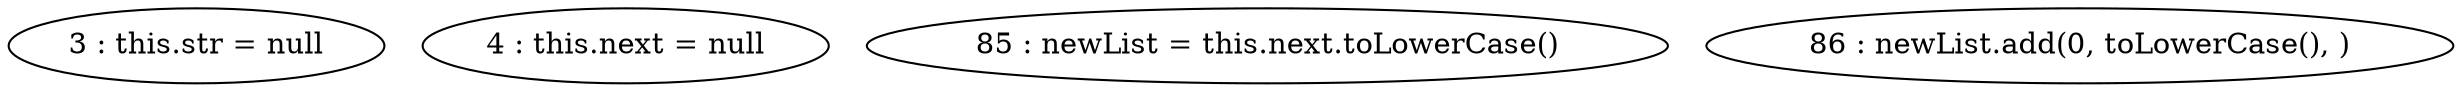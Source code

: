 digraph G {
"3 : this.str = null"
"4 : this.next = null"
"85 : newList = this.next.toLowerCase()"
"86 : newList.add(0, toLowerCase(), )"
}